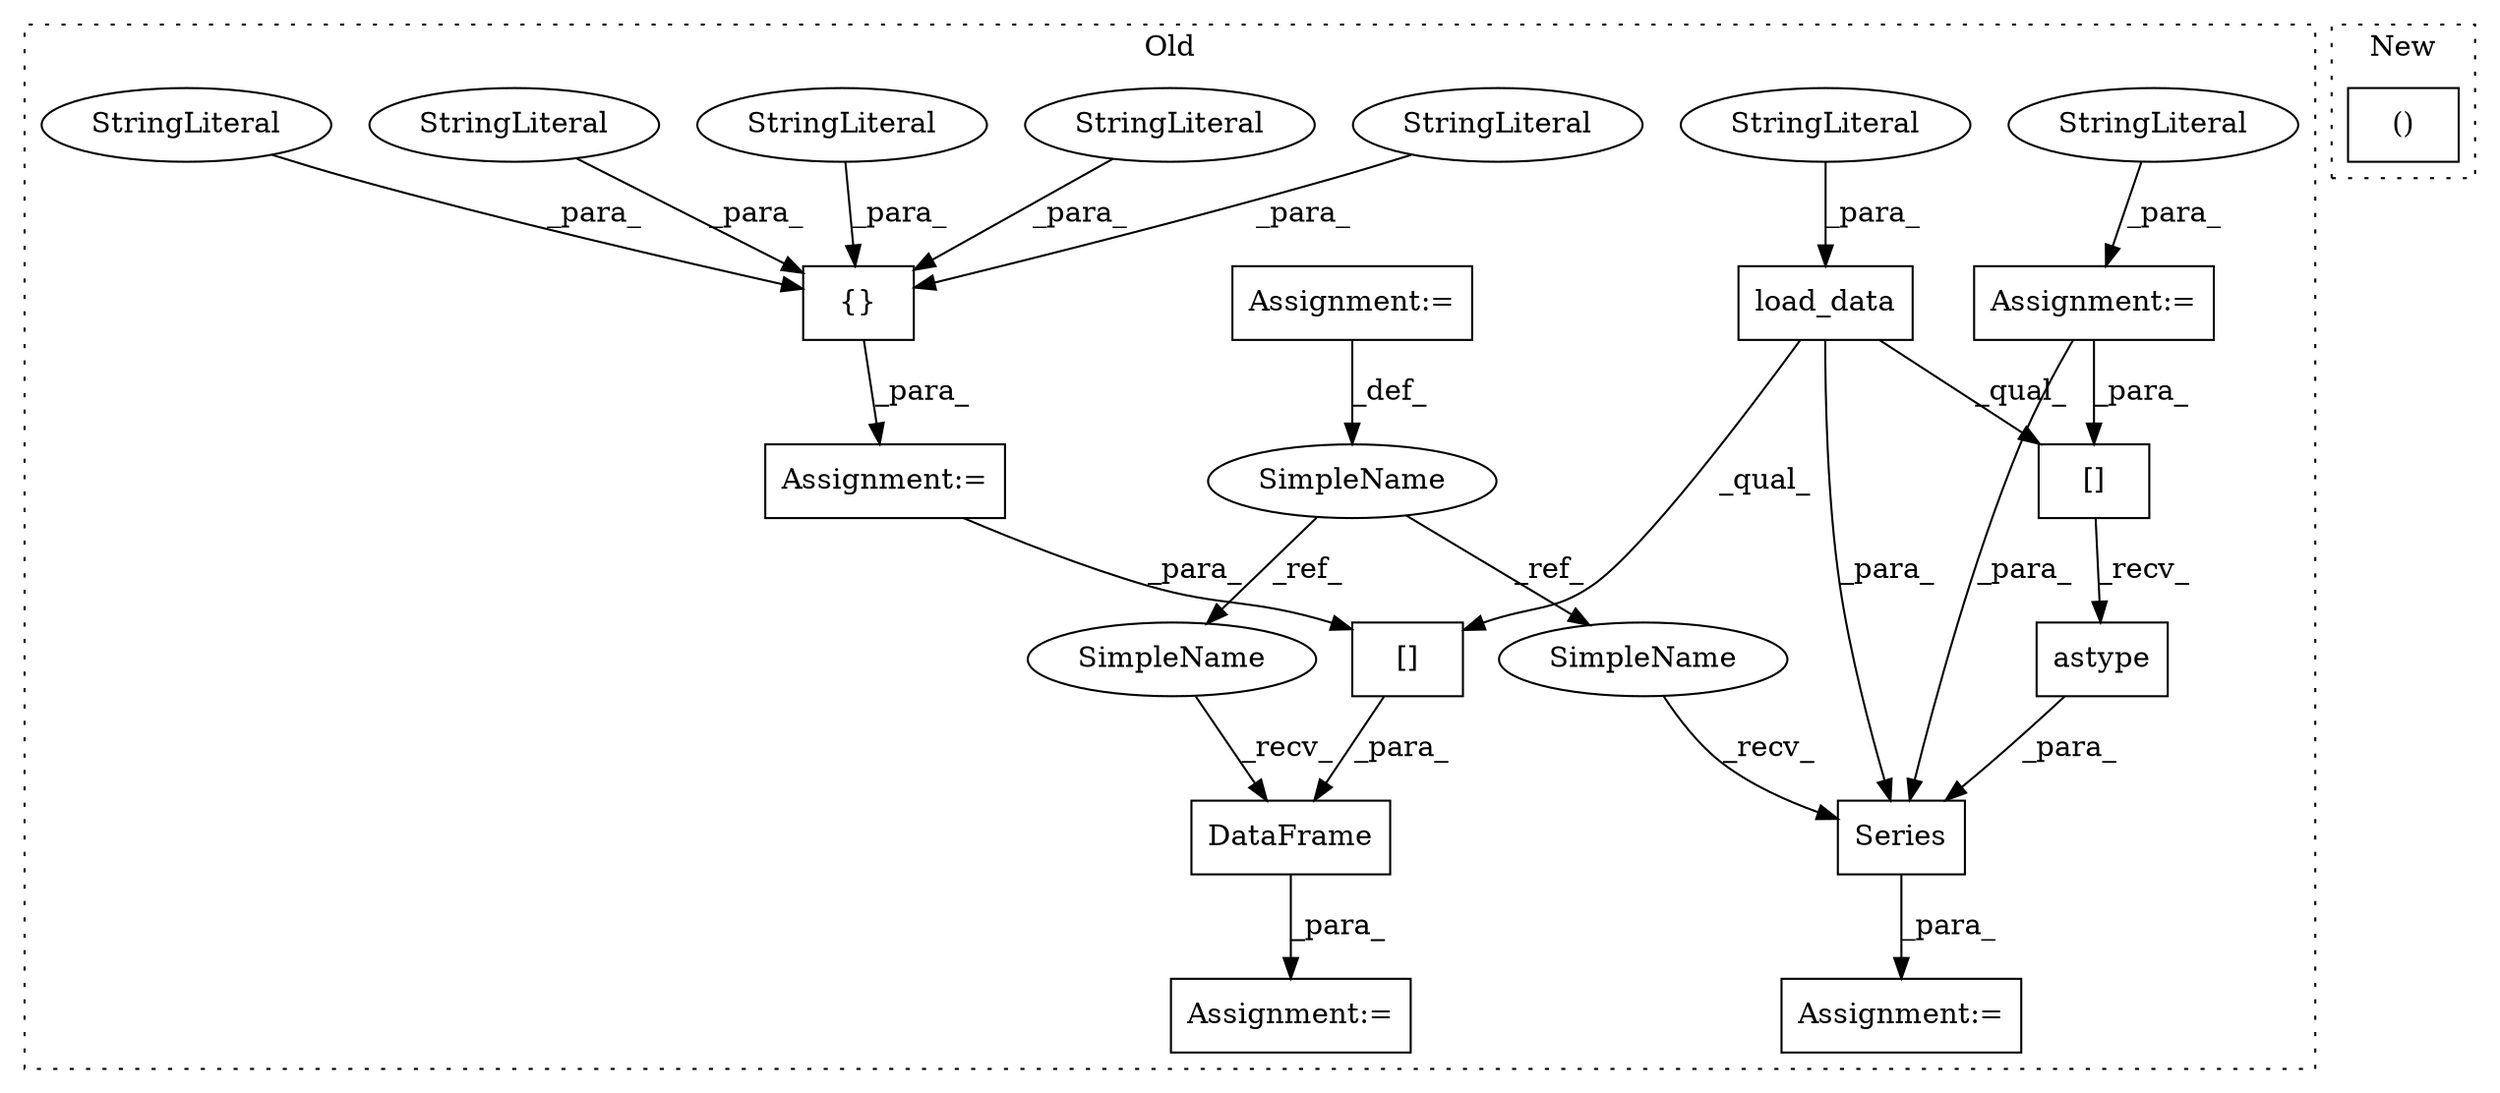 digraph G {
subgraph cluster0 {
1 [label="load_data" a="32" s="8054,8072" l="10,1" shape="box"];
3 [label="Assignment:=" a="7" s="8271" l="1" shape="box"];
4 [label="StringLiteral" a="45" s="8064" l="8" shape="ellipse"];
5 [label="[]" a="2" s="8285,8298" l="5,1" shape="box"];
6 [label="{}" a="4" s="8127,8263" l="1,1" shape="box"];
7 [label="StringLiteral" a="45" s="8221" l="14" shape="ellipse"];
8 [label="StringLiteral" a="45" s="8128" l="22" shape="ellipse"];
9 [label="StringLiteral" a="45" s="8151" l="14" shape="ellipse"];
10 [label="StringLiteral" a="45" s="8178" l="11" shape="ellipse"];
11 [label="StringLiteral" a="45" s="8190" l="16" shape="ellipse"];
12 [label="[]" a="2" s="8318,8329" l="5,1" shape="box"];
13 [label="Assignment:=" a="7" s="8114" l="1" shape="box"];
14 [label="Assignment:=" a="7" s="8307" l="1" shape="box"];
15 [label="astype" a="32" s="8331,8343" l="7,1" shape="box"];
16 [label="Series" a="32" s="8311,8344" l="7,1" shape="box"];
17 [label="SimpleName" a="42" s="7917" l="2" shape="ellipse"];
18 [label="DataFrame" a="32" s="8275,8299" l="10,1" shape="box"];
19 [label="Assignment:=" a="7" s="8085" l="1" shape="box"];
20 [label="StringLiteral" a="45" s="8086" l="14" shape="ellipse"];
21 [label="Assignment:=" a="7" s="7917" l="2" shape="box"];
22 [label="SimpleName" a="42" s="8272" l="2" shape="ellipse"];
23 [label="SimpleName" a="42" s="8308" l="2" shape="ellipse"];
label = "Old";
style="dotted";
}
subgraph cluster1 {
2 [label="()" a="106" s="8427" l="15" shape="box"];
label = "New";
style="dotted";
}
1 -> 5 [label="_qual_"];
1 -> 16 [label="_para_"];
1 -> 12 [label="_qual_"];
4 -> 1 [label="_para_"];
5 -> 18 [label="_para_"];
6 -> 13 [label="_para_"];
7 -> 6 [label="_para_"];
8 -> 6 [label="_para_"];
9 -> 6 [label="_para_"];
10 -> 6 [label="_para_"];
11 -> 6 [label="_para_"];
12 -> 15 [label="_recv_"];
13 -> 5 [label="_para_"];
15 -> 16 [label="_para_"];
16 -> 14 [label="_para_"];
17 -> 22 [label="_ref_"];
17 -> 23 [label="_ref_"];
18 -> 3 [label="_para_"];
19 -> 16 [label="_para_"];
19 -> 12 [label="_para_"];
20 -> 19 [label="_para_"];
21 -> 17 [label="_def_"];
22 -> 18 [label="_recv_"];
23 -> 16 [label="_recv_"];
}
